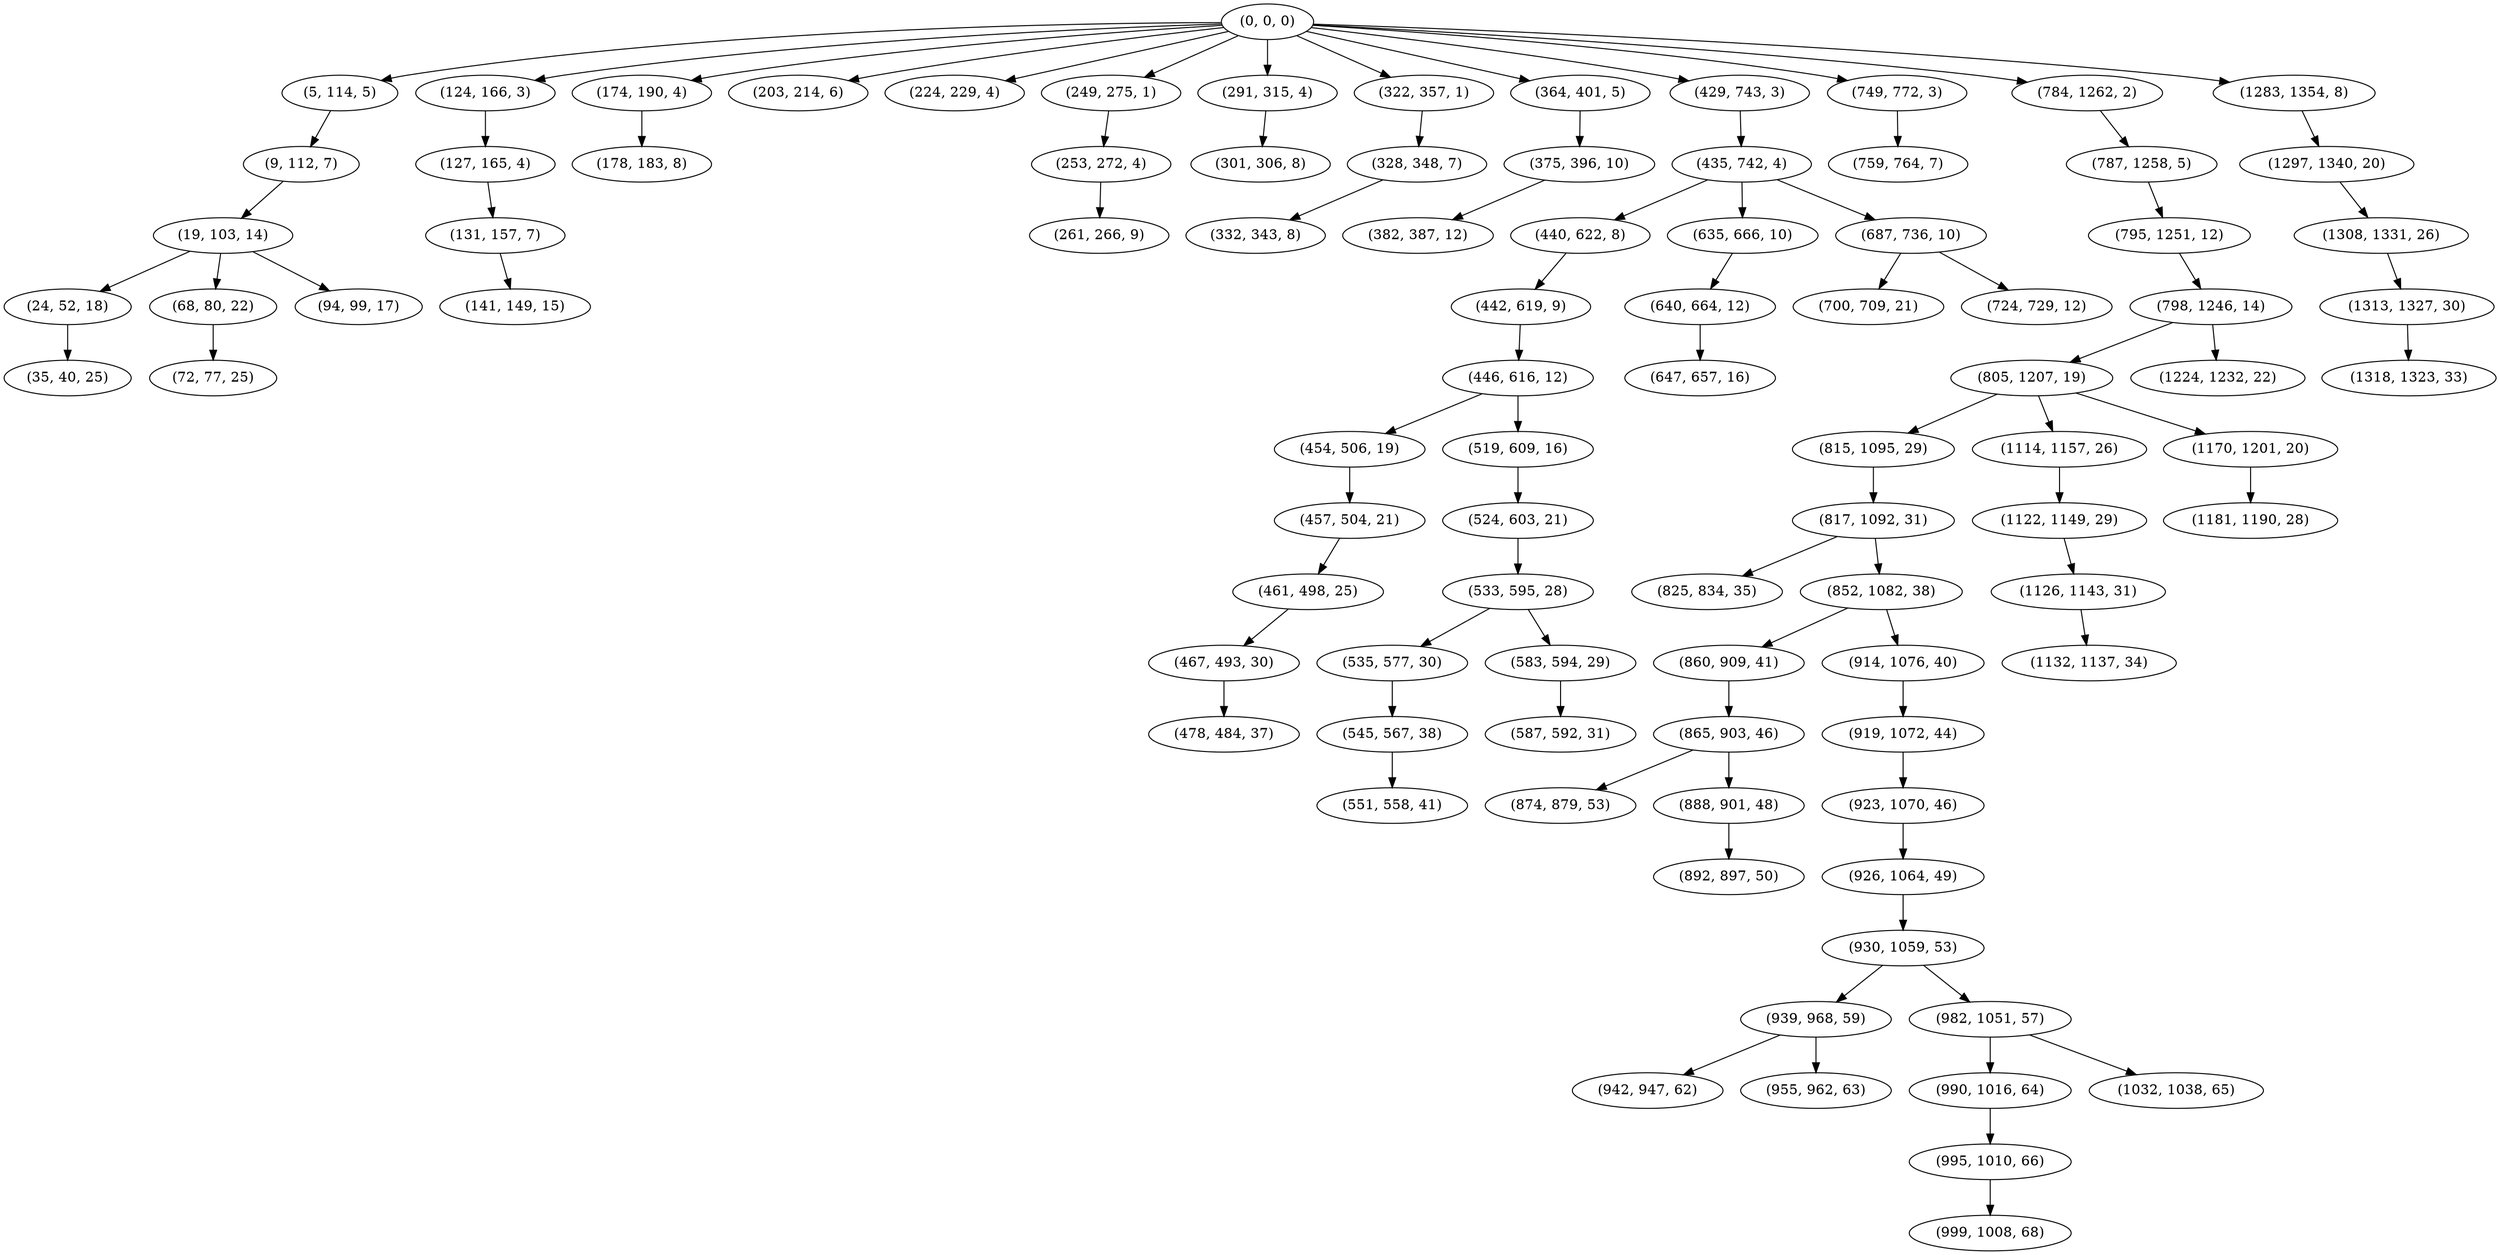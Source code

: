 digraph tree {
    "(0, 0, 0)";
    "(5, 114, 5)";
    "(9, 112, 7)";
    "(19, 103, 14)";
    "(24, 52, 18)";
    "(35, 40, 25)";
    "(68, 80, 22)";
    "(72, 77, 25)";
    "(94, 99, 17)";
    "(124, 166, 3)";
    "(127, 165, 4)";
    "(131, 157, 7)";
    "(141, 149, 15)";
    "(174, 190, 4)";
    "(178, 183, 8)";
    "(203, 214, 6)";
    "(224, 229, 4)";
    "(249, 275, 1)";
    "(253, 272, 4)";
    "(261, 266, 9)";
    "(291, 315, 4)";
    "(301, 306, 8)";
    "(322, 357, 1)";
    "(328, 348, 7)";
    "(332, 343, 8)";
    "(364, 401, 5)";
    "(375, 396, 10)";
    "(382, 387, 12)";
    "(429, 743, 3)";
    "(435, 742, 4)";
    "(440, 622, 8)";
    "(442, 619, 9)";
    "(446, 616, 12)";
    "(454, 506, 19)";
    "(457, 504, 21)";
    "(461, 498, 25)";
    "(467, 493, 30)";
    "(478, 484, 37)";
    "(519, 609, 16)";
    "(524, 603, 21)";
    "(533, 595, 28)";
    "(535, 577, 30)";
    "(545, 567, 38)";
    "(551, 558, 41)";
    "(583, 594, 29)";
    "(587, 592, 31)";
    "(635, 666, 10)";
    "(640, 664, 12)";
    "(647, 657, 16)";
    "(687, 736, 10)";
    "(700, 709, 21)";
    "(724, 729, 12)";
    "(749, 772, 3)";
    "(759, 764, 7)";
    "(784, 1262, 2)";
    "(787, 1258, 5)";
    "(795, 1251, 12)";
    "(798, 1246, 14)";
    "(805, 1207, 19)";
    "(815, 1095, 29)";
    "(817, 1092, 31)";
    "(825, 834, 35)";
    "(852, 1082, 38)";
    "(860, 909, 41)";
    "(865, 903, 46)";
    "(874, 879, 53)";
    "(888, 901, 48)";
    "(892, 897, 50)";
    "(914, 1076, 40)";
    "(919, 1072, 44)";
    "(923, 1070, 46)";
    "(926, 1064, 49)";
    "(930, 1059, 53)";
    "(939, 968, 59)";
    "(942, 947, 62)";
    "(955, 962, 63)";
    "(982, 1051, 57)";
    "(990, 1016, 64)";
    "(995, 1010, 66)";
    "(999, 1008, 68)";
    "(1032, 1038, 65)";
    "(1114, 1157, 26)";
    "(1122, 1149, 29)";
    "(1126, 1143, 31)";
    "(1132, 1137, 34)";
    "(1170, 1201, 20)";
    "(1181, 1190, 28)";
    "(1224, 1232, 22)";
    "(1283, 1354, 8)";
    "(1297, 1340, 20)";
    "(1308, 1331, 26)";
    "(1313, 1327, 30)";
    "(1318, 1323, 33)";
    "(0, 0, 0)" -> "(5, 114, 5)";
    "(0, 0, 0)" -> "(124, 166, 3)";
    "(0, 0, 0)" -> "(174, 190, 4)";
    "(0, 0, 0)" -> "(203, 214, 6)";
    "(0, 0, 0)" -> "(224, 229, 4)";
    "(0, 0, 0)" -> "(249, 275, 1)";
    "(0, 0, 0)" -> "(291, 315, 4)";
    "(0, 0, 0)" -> "(322, 357, 1)";
    "(0, 0, 0)" -> "(364, 401, 5)";
    "(0, 0, 0)" -> "(429, 743, 3)";
    "(0, 0, 0)" -> "(749, 772, 3)";
    "(0, 0, 0)" -> "(784, 1262, 2)";
    "(0, 0, 0)" -> "(1283, 1354, 8)";
    "(5, 114, 5)" -> "(9, 112, 7)";
    "(9, 112, 7)" -> "(19, 103, 14)";
    "(19, 103, 14)" -> "(24, 52, 18)";
    "(19, 103, 14)" -> "(68, 80, 22)";
    "(19, 103, 14)" -> "(94, 99, 17)";
    "(24, 52, 18)" -> "(35, 40, 25)";
    "(68, 80, 22)" -> "(72, 77, 25)";
    "(124, 166, 3)" -> "(127, 165, 4)";
    "(127, 165, 4)" -> "(131, 157, 7)";
    "(131, 157, 7)" -> "(141, 149, 15)";
    "(174, 190, 4)" -> "(178, 183, 8)";
    "(249, 275, 1)" -> "(253, 272, 4)";
    "(253, 272, 4)" -> "(261, 266, 9)";
    "(291, 315, 4)" -> "(301, 306, 8)";
    "(322, 357, 1)" -> "(328, 348, 7)";
    "(328, 348, 7)" -> "(332, 343, 8)";
    "(364, 401, 5)" -> "(375, 396, 10)";
    "(375, 396, 10)" -> "(382, 387, 12)";
    "(429, 743, 3)" -> "(435, 742, 4)";
    "(435, 742, 4)" -> "(440, 622, 8)";
    "(435, 742, 4)" -> "(635, 666, 10)";
    "(435, 742, 4)" -> "(687, 736, 10)";
    "(440, 622, 8)" -> "(442, 619, 9)";
    "(442, 619, 9)" -> "(446, 616, 12)";
    "(446, 616, 12)" -> "(454, 506, 19)";
    "(446, 616, 12)" -> "(519, 609, 16)";
    "(454, 506, 19)" -> "(457, 504, 21)";
    "(457, 504, 21)" -> "(461, 498, 25)";
    "(461, 498, 25)" -> "(467, 493, 30)";
    "(467, 493, 30)" -> "(478, 484, 37)";
    "(519, 609, 16)" -> "(524, 603, 21)";
    "(524, 603, 21)" -> "(533, 595, 28)";
    "(533, 595, 28)" -> "(535, 577, 30)";
    "(533, 595, 28)" -> "(583, 594, 29)";
    "(535, 577, 30)" -> "(545, 567, 38)";
    "(545, 567, 38)" -> "(551, 558, 41)";
    "(583, 594, 29)" -> "(587, 592, 31)";
    "(635, 666, 10)" -> "(640, 664, 12)";
    "(640, 664, 12)" -> "(647, 657, 16)";
    "(687, 736, 10)" -> "(700, 709, 21)";
    "(687, 736, 10)" -> "(724, 729, 12)";
    "(749, 772, 3)" -> "(759, 764, 7)";
    "(784, 1262, 2)" -> "(787, 1258, 5)";
    "(787, 1258, 5)" -> "(795, 1251, 12)";
    "(795, 1251, 12)" -> "(798, 1246, 14)";
    "(798, 1246, 14)" -> "(805, 1207, 19)";
    "(798, 1246, 14)" -> "(1224, 1232, 22)";
    "(805, 1207, 19)" -> "(815, 1095, 29)";
    "(805, 1207, 19)" -> "(1114, 1157, 26)";
    "(805, 1207, 19)" -> "(1170, 1201, 20)";
    "(815, 1095, 29)" -> "(817, 1092, 31)";
    "(817, 1092, 31)" -> "(825, 834, 35)";
    "(817, 1092, 31)" -> "(852, 1082, 38)";
    "(852, 1082, 38)" -> "(860, 909, 41)";
    "(852, 1082, 38)" -> "(914, 1076, 40)";
    "(860, 909, 41)" -> "(865, 903, 46)";
    "(865, 903, 46)" -> "(874, 879, 53)";
    "(865, 903, 46)" -> "(888, 901, 48)";
    "(888, 901, 48)" -> "(892, 897, 50)";
    "(914, 1076, 40)" -> "(919, 1072, 44)";
    "(919, 1072, 44)" -> "(923, 1070, 46)";
    "(923, 1070, 46)" -> "(926, 1064, 49)";
    "(926, 1064, 49)" -> "(930, 1059, 53)";
    "(930, 1059, 53)" -> "(939, 968, 59)";
    "(930, 1059, 53)" -> "(982, 1051, 57)";
    "(939, 968, 59)" -> "(942, 947, 62)";
    "(939, 968, 59)" -> "(955, 962, 63)";
    "(982, 1051, 57)" -> "(990, 1016, 64)";
    "(982, 1051, 57)" -> "(1032, 1038, 65)";
    "(990, 1016, 64)" -> "(995, 1010, 66)";
    "(995, 1010, 66)" -> "(999, 1008, 68)";
    "(1114, 1157, 26)" -> "(1122, 1149, 29)";
    "(1122, 1149, 29)" -> "(1126, 1143, 31)";
    "(1126, 1143, 31)" -> "(1132, 1137, 34)";
    "(1170, 1201, 20)" -> "(1181, 1190, 28)";
    "(1283, 1354, 8)" -> "(1297, 1340, 20)";
    "(1297, 1340, 20)" -> "(1308, 1331, 26)";
    "(1308, 1331, 26)" -> "(1313, 1327, 30)";
    "(1313, 1327, 30)" -> "(1318, 1323, 33)";
}
